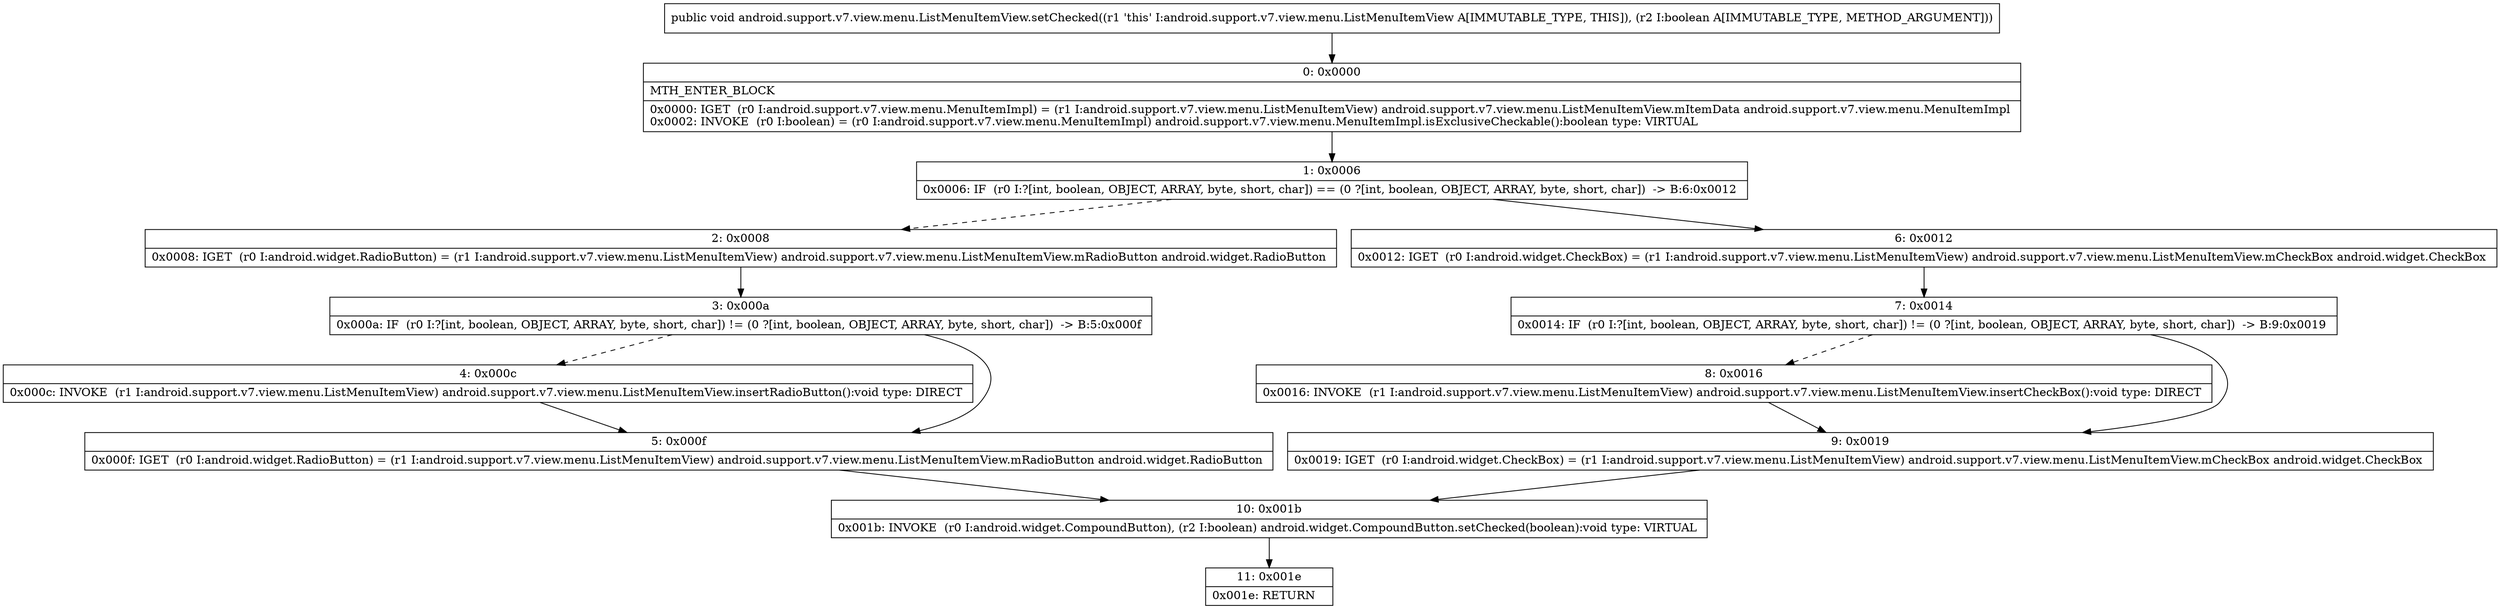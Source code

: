 digraph "CFG forandroid.support.v7.view.menu.ListMenuItemView.setChecked(Z)V" {
Node_0 [shape=record,label="{0\:\ 0x0000|MTH_ENTER_BLOCK\l|0x0000: IGET  (r0 I:android.support.v7.view.menu.MenuItemImpl) = (r1 I:android.support.v7.view.menu.ListMenuItemView) android.support.v7.view.menu.ListMenuItemView.mItemData android.support.v7.view.menu.MenuItemImpl \l0x0002: INVOKE  (r0 I:boolean) = (r0 I:android.support.v7.view.menu.MenuItemImpl) android.support.v7.view.menu.MenuItemImpl.isExclusiveCheckable():boolean type: VIRTUAL \l}"];
Node_1 [shape=record,label="{1\:\ 0x0006|0x0006: IF  (r0 I:?[int, boolean, OBJECT, ARRAY, byte, short, char]) == (0 ?[int, boolean, OBJECT, ARRAY, byte, short, char])  \-\> B:6:0x0012 \l}"];
Node_2 [shape=record,label="{2\:\ 0x0008|0x0008: IGET  (r0 I:android.widget.RadioButton) = (r1 I:android.support.v7.view.menu.ListMenuItemView) android.support.v7.view.menu.ListMenuItemView.mRadioButton android.widget.RadioButton \l}"];
Node_3 [shape=record,label="{3\:\ 0x000a|0x000a: IF  (r0 I:?[int, boolean, OBJECT, ARRAY, byte, short, char]) != (0 ?[int, boolean, OBJECT, ARRAY, byte, short, char])  \-\> B:5:0x000f \l}"];
Node_4 [shape=record,label="{4\:\ 0x000c|0x000c: INVOKE  (r1 I:android.support.v7.view.menu.ListMenuItemView) android.support.v7.view.menu.ListMenuItemView.insertRadioButton():void type: DIRECT \l}"];
Node_5 [shape=record,label="{5\:\ 0x000f|0x000f: IGET  (r0 I:android.widget.RadioButton) = (r1 I:android.support.v7.view.menu.ListMenuItemView) android.support.v7.view.menu.ListMenuItemView.mRadioButton android.widget.RadioButton \l}"];
Node_6 [shape=record,label="{6\:\ 0x0012|0x0012: IGET  (r0 I:android.widget.CheckBox) = (r1 I:android.support.v7.view.menu.ListMenuItemView) android.support.v7.view.menu.ListMenuItemView.mCheckBox android.widget.CheckBox \l}"];
Node_7 [shape=record,label="{7\:\ 0x0014|0x0014: IF  (r0 I:?[int, boolean, OBJECT, ARRAY, byte, short, char]) != (0 ?[int, boolean, OBJECT, ARRAY, byte, short, char])  \-\> B:9:0x0019 \l}"];
Node_8 [shape=record,label="{8\:\ 0x0016|0x0016: INVOKE  (r1 I:android.support.v7.view.menu.ListMenuItemView) android.support.v7.view.menu.ListMenuItemView.insertCheckBox():void type: DIRECT \l}"];
Node_9 [shape=record,label="{9\:\ 0x0019|0x0019: IGET  (r0 I:android.widget.CheckBox) = (r1 I:android.support.v7.view.menu.ListMenuItemView) android.support.v7.view.menu.ListMenuItemView.mCheckBox android.widget.CheckBox \l}"];
Node_10 [shape=record,label="{10\:\ 0x001b|0x001b: INVOKE  (r0 I:android.widget.CompoundButton), (r2 I:boolean) android.widget.CompoundButton.setChecked(boolean):void type: VIRTUAL \l}"];
Node_11 [shape=record,label="{11\:\ 0x001e|0x001e: RETURN   \l}"];
MethodNode[shape=record,label="{public void android.support.v7.view.menu.ListMenuItemView.setChecked((r1 'this' I:android.support.v7.view.menu.ListMenuItemView A[IMMUTABLE_TYPE, THIS]), (r2 I:boolean A[IMMUTABLE_TYPE, METHOD_ARGUMENT])) }"];
MethodNode -> Node_0;
Node_0 -> Node_1;
Node_1 -> Node_2[style=dashed];
Node_1 -> Node_6;
Node_2 -> Node_3;
Node_3 -> Node_4[style=dashed];
Node_3 -> Node_5;
Node_4 -> Node_5;
Node_5 -> Node_10;
Node_6 -> Node_7;
Node_7 -> Node_8[style=dashed];
Node_7 -> Node_9;
Node_8 -> Node_9;
Node_9 -> Node_10;
Node_10 -> Node_11;
}

